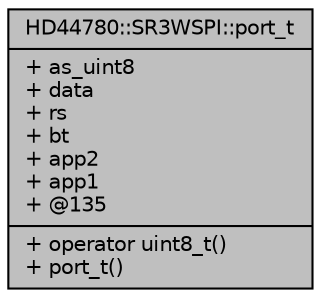 digraph "HD44780::SR3WSPI::port_t"
{
  edge [fontname="Helvetica",fontsize="10",labelfontname="Helvetica",labelfontsize="10"];
  node [fontname="Helvetica",fontsize="10",shape=record];
  Node1 [label="{HD44780::SR3WSPI::port_t\n|+ as_uint8\l+ data\l+ rs\l+ bt\l+ app2\l+ app1\l+ @135\l|+ operator uint8_t()\l+ port_t()\l}",height=0.2,width=0.4,color="black", fillcolor="grey75", style="filled", fontcolor="black"];
}
